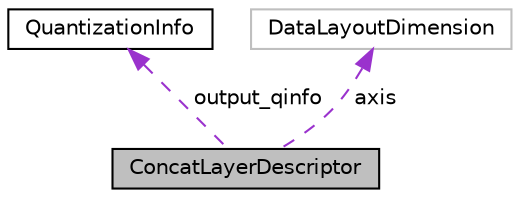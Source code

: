digraph "ConcatLayerDescriptor"
{
 // LATEX_PDF_SIZE
  edge [fontname="Helvetica",fontsize="10",labelfontname="Helvetica",labelfontsize="10"];
  node [fontname="Helvetica",fontsize="10",shape=record];
  Node1 [label="ConcatLayerDescriptor",height=0.2,width=0.4,color="black", fillcolor="grey75", style="filled", fontcolor="black",tooltip="Concatenate layer descriptor."];
  Node2 -> Node1 [dir="back",color="darkorchid3",fontsize="10",style="dashed",label=" output_qinfo" ,fontname="Helvetica"];
  Node2 [label="QuantizationInfo",height=0.2,width=0.4,color="black", fillcolor="white", style="filled",URL="$classarm__compute_1_1_quantization_info.xhtml",tooltip="Quantization information."];
  Node3 -> Node1 [dir="back",color="darkorchid3",fontsize="10",style="dashed",label=" axis" ,fontname="Helvetica"];
  Node3 [label="DataLayoutDimension",height=0.2,width=0.4,color="grey75", fillcolor="white", style="filled",tooltip=" "];
}
